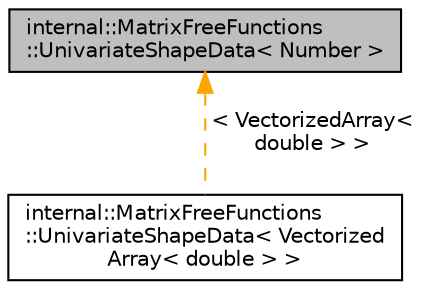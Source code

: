 digraph "internal::MatrixFreeFunctions::UnivariateShapeData&lt; Number &gt;"
{
 // LATEX_PDF_SIZE
  edge [fontname="Helvetica",fontsize="10",labelfontname="Helvetica",labelfontsize="10"];
  node [fontname="Helvetica",fontsize="10",shape=record];
  Node1 [label="internal::MatrixFreeFunctions\l::UnivariateShapeData\< Number \>",height=0.2,width=0.4,color="black", fillcolor="grey75", style="filled", fontcolor="black",tooltip=" "];
  Node1 -> Node2 [dir="back",color="orange",fontsize="10",style="dashed",label=" \< VectorizedArray\<\l double \> \>" ,fontname="Helvetica"];
  Node2 [label="internal::MatrixFreeFunctions\l::UnivariateShapeData\< Vectorized\lArray\< double \> \>",height=0.2,width=0.4,color="black", fillcolor="white", style="filled",URL="$structinternal_1_1MatrixFreeFunctions_1_1UnivariateShapeData.html",tooltip=" "];
}
